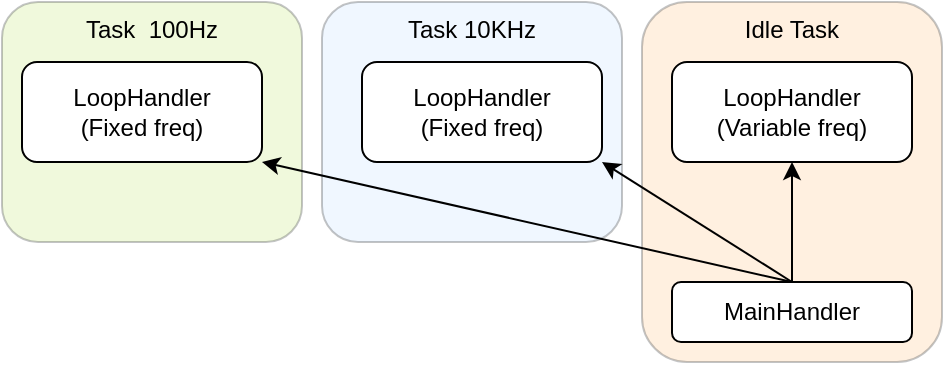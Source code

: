 <mxfile scale="2" border="0">
    <diagram id="aBxVE7Zz2lucSPtZCpcN" name="Page-1">
        <mxGraphModel dx="945" dy="395" grid="1" gridSize="10" guides="1" tooltips="1" connect="1" arrows="1" fold="1" page="1" pageScale="1" pageWidth="850" pageHeight="1100" math="0" shadow="0">
            <root>
                <mxCell id="0"/>
                <mxCell id="1" parent="0"/>
                <mxCell id="7" value="Task&amp;nbsp; 100Hz" style="rounded=1;whiteSpace=wrap;html=1;fillColor=#cdeb8b;strokeColor=#36393d;opacity=30;verticalAlign=top;" vertex="1" parent="1">
                    <mxGeometry x="190" y="210" width="150" height="120" as="geometry"/>
                </mxCell>
                <mxCell id="8" value="Task 10KHz" style="rounded=1;whiteSpace=wrap;html=1;fillColor=#cce5ff;strokeColor=#36393d;opacity=30;verticalAlign=top;" vertex="1" parent="1">
                    <mxGeometry x="350" y="210" width="150" height="120" as="geometry"/>
                </mxCell>
                <mxCell id="9" value="Idle Task" style="rounded=1;whiteSpace=wrap;html=1;fillColor=#ffcc99;strokeColor=#36393d;opacity=30;verticalAlign=top;" vertex="1" parent="1">
                    <mxGeometry x="510" y="210" width="150" height="180" as="geometry"/>
                </mxCell>
                <mxCell id="11" style="edgeStyle=none;html=1;exitX=0.5;exitY=0;exitDx=0;exitDy=0;entryX=0.5;entryY=1;entryDx=0;entryDy=0;" edge="1" parent="1" source="2" target="6">
                    <mxGeometry relative="1" as="geometry"/>
                </mxCell>
                <mxCell id="12" style="edgeStyle=none;html=1;exitX=0.5;exitY=0;exitDx=0;exitDy=0;entryX=1;entryY=1;entryDx=0;entryDy=0;" edge="1" parent="1" source="2" target="5">
                    <mxGeometry relative="1" as="geometry"/>
                </mxCell>
                <mxCell id="13" style="edgeStyle=none;html=1;exitX=0.5;exitY=0;exitDx=0;exitDy=0;entryX=1;entryY=1;entryDx=0;entryDy=0;" edge="1" parent="1" source="2" target="3">
                    <mxGeometry relative="1" as="geometry"/>
                </mxCell>
                <mxCell id="2" value="MainHandler" style="rounded=1;whiteSpace=wrap;html=1;" vertex="1" parent="1">
                    <mxGeometry x="525" y="350" width="120" height="30" as="geometry"/>
                </mxCell>
                <mxCell id="3" value="LoopHandler&lt;br&gt;(Fixed freq)" style="rounded=1;whiteSpace=wrap;html=1;" vertex="1" parent="1">
                    <mxGeometry x="200" y="240" width="120" height="50" as="geometry"/>
                </mxCell>
                <mxCell id="5" value="LoopHandler&lt;br&gt;(Fixed freq)" style="rounded=1;whiteSpace=wrap;html=1;" vertex="1" parent="1">
                    <mxGeometry x="370" y="240" width="120" height="50" as="geometry"/>
                </mxCell>
                <mxCell id="6" value="LoopHandler&lt;br&gt;(Variable freq)" style="rounded=1;whiteSpace=wrap;html=1;" vertex="1" parent="1">
                    <mxGeometry x="525" y="240" width="120" height="50" as="geometry"/>
                </mxCell>
            </root>
        </mxGraphModel>
    </diagram>
</mxfile>